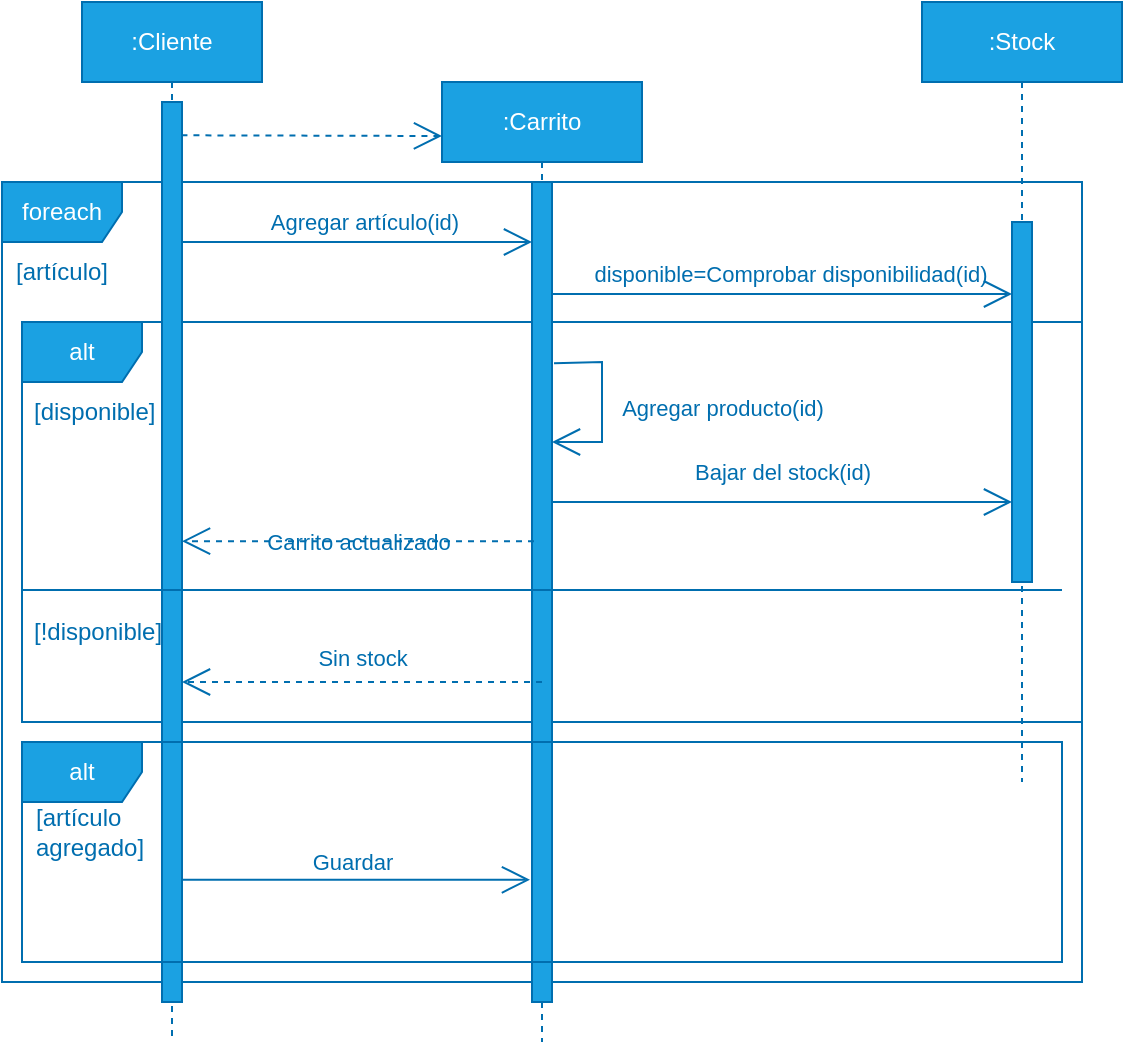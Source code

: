 <mxfile>
    <diagram id="MJYxTz9zbZZzLRWRzxXT" name="Page-1">
        <mxGraphModel dx="640" dy="540" grid="1" gridSize="10" guides="1" tooltips="1" connect="1" arrows="1" fold="1" page="1" pageScale="1" pageWidth="850" pageHeight="1100" math="0" shadow="0">
            <root>
                <mxCell id="0"/>
                <mxCell id="1" parent="0"/>
                <mxCell id="35" value="foreach" style="shape=umlFrame;whiteSpace=wrap;html=1;fillColor=#1ba1e2;fontColor=#ffffff;strokeColor=#006EAF;" parent="1" vertex="1">
                    <mxGeometry x="20" y="170" width="540" height="400" as="geometry"/>
                </mxCell>
                <mxCell id="20" value=":Cliente" style="shape=umlLifeline;perimeter=lifelinePerimeter;whiteSpace=wrap;html=1;container=1;collapsible=0;recursiveResize=0;outlineConnect=0;fillColor=#1ba1e2;fontColor=#ffffff;strokeColor=#006EAF;movable=1;resizable=1;rotatable=1;deletable=1;editable=1;connectable=1;" parent="1" vertex="1">
                    <mxGeometry x="60" y="80" width="90" height="520" as="geometry"/>
                </mxCell>
                <mxCell id="36" value="alt" style="shape=umlFrame;whiteSpace=wrap;html=1;fillColor=#1ba1e2;fontColor=#ffffff;strokeColor=#006EAF;" parent="20" vertex="1">
                    <mxGeometry x="-30" y="160" width="530" height="200" as="geometry"/>
                </mxCell>
                <mxCell id="21" value="" style="html=1;points=[];perimeter=orthogonalPerimeter;fillColor=#1ba1e2;fontColor=#ffffff;strokeColor=#006EAF;" parent="20" vertex="1">
                    <mxGeometry x="40" y="50" width="10" height="450" as="geometry"/>
                </mxCell>
                <mxCell id="41" value="[disponible]" style="text;html=1;strokeColor=none;fillColor=none;align=left;verticalAlign=middle;whiteSpace=wrap;rounded=0;fontColor=#006EAF;labelBackgroundColor=none;" parent="20" vertex="1">
                    <mxGeometry x="-26" y="190" width="60" height="30" as="geometry"/>
                </mxCell>
                <mxCell id="42" value="[!disponible]" style="text;html=1;strokeColor=none;fillColor=none;align=left;verticalAlign=middle;whiteSpace=wrap;rounded=0;fontColor=#006EAF;labelBackgroundColor=none;" parent="20" vertex="1">
                    <mxGeometry x="-26" y="300" width="50" height="30" as="geometry"/>
                </mxCell>
                <mxCell id="22" value=":Carrito" style="shape=umlLifeline;perimeter=lifelinePerimeter;whiteSpace=wrap;html=1;container=1;collapsible=0;recursiveResize=0;outlineConnect=0;fillColor=#1ba1e2;fontColor=#ffffff;strokeColor=#006EAF;" parent="1" vertex="1">
                    <mxGeometry x="240" y="120" width="100" height="480" as="geometry"/>
                </mxCell>
                <mxCell id="23" value="" style="html=1;points=[];perimeter=orthogonalPerimeter;fillColor=#1ba1e2;fontColor=#ffffff;strokeColor=#006EAF;" parent="22" vertex="1">
                    <mxGeometry x="45" y="50" width="10" height="410" as="geometry"/>
                </mxCell>
                <mxCell id="24" value="Agregar artículo(id)" style="endArrow=open;endFill=1;endSize=12;html=1;startArrow=none;fillColor=#1ba1e2;strokeColor=#006EAF;fontColor=#006EAF;labelBackgroundColor=none;" parent="22" source="23" target="22" edge="1">
                    <mxGeometry x="NaN" y="206" width="160" relative="1" as="geometry">
                        <mxPoint x="-140" y="80" as="sourcePoint"/>
                        <mxPoint x="11" y="80.0" as="targetPoint"/>
                        <mxPoint x="-89" y="-185" as="offset"/>
                    </mxGeometry>
                </mxCell>
                <mxCell id="25" value="Agregar producto(id)" style="endArrow=open;endFill=1;endSize=12;html=1;rounded=0;fillColor=#1ba1e2;strokeColor=#006EAF;fontColor=#006EAF;labelBackgroundColor=none;exitX=1.1;exitY=0.221;exitDx=0;exitDy=0;exitPerimeter=0;" parent="22" target="23" edge="1" source="23">
                    <mxGeometry x="0.053" y="60" width="160" relative="1" as="geometry">
                        <mxPoint x="60" y="140" as="sourcePoint"/>
                        <mxPoint x="55" y="200" as="targetPoint"/>
                        <Array as="points">
                            <mxPoint x="80" y="140"/>
                            <mxPoint x="80" y="160"/>
                            <mxPoint x="80" y="180"/>
                        </Array>
                        <mxPoint as="offset"/>
                    </mxGeometry>
                </mxCell>
                <mxCell id="32" value="Bajar del stock(id)" style="endArrow=open;endFill=1;endSize=12;html=1;fillColor=#1ba1e2;strokeColor=#006EAF;fontColor=#006EAF;labelBackgroundColor=none;" parent="22" target="27" edge="1">
                    <mxGeometry y="15" width="160" relative="1" as="geometry">
                        <mxPoint x="55" y="210" as="sourcePoint"/>
                        <mxPoint x="245" y="210" as="targetPoint"/>
                        <mxPoint as="offset"/>
                    </mxGeometry>
                </mxCell>
                <mxCell id="26" value=":Stock" style="shape=umlLifeline;perimeter=lifelinePerimeter;whiteSpace=wrap;html=1;container=1;collapsible=0;recursiveResize=0;outlineConnect=0;fillColor=#1ba1e2;fontColor=#ffffff;strokeColor=#006EAF;" parent="1" vertex="1">
                    <mxGeometry x="480" y="80" width="100" height="390" as="geometry"/>
                </mxCell>
                <mxCell id="27" value="" style="html=1;points=[];perimeter=orthogonalPerimeter;fillColor=#1ba1e2;fontColor=#ffffff;strokeColor=#006EAF;" parent="26" vertex="1">
                    <mxGeometry x="45" y="110" width="10" height="180" as="geometry"/>
                </mxCell>
                <mxCell id="28" value="" style="endArrow=open;endFill=1;endSize=12;html=1;exitX=0.972;exitY=0.037;exitDx=0;exitDy=0;exitPerimeter=0;fillColor=#1ba1e2;strokeColor=#006EAF;dashed=1;" parent="1" source="21" edge="1">
                    <mxGeometry width="160" relative="1" as="geometry">
                        <mxPoint x="250" y="280" as="sourcePoint"/>
                        <mxPoint x="240" y="147" as="targetPoint"/>
                    </mxGeometry>
                </mxCell>
                <mxCell id="29" value="disponible=Comprobar disponibilidad(id)" style="endArrow=open;endFill=1;endSize=12;html=1;fillColor=#1ba1e2;strokeColor=#006EAF;fontColor=#006EAF;labelBackgroundColor=none;" parent="1" edge="1">
                    <mxGeometry x="0.032" y="10" width="160" relative="1" as="geometry">
                        <mxPoint x="295" y="226" as="sourcePoint"/>
                        <mxPoint x="525" y="226" as="targetPoint"/>
                        <Array as="points">
                            <mxPoint x="320" y="226"/>
                        </Array>
                        <mxPoint as="offset"/>
                    </mxGeometry>
                </mxCell>
                <mxCell id="30" value="" style="endArrow=open;endFill=0;endSize=12;html=1;startArrow=none;startFill=0;fillColor=#1ba1e2;strokeColor=#006EAF;fontColor=#006EAF;labelBackgroundColor=none;" parent="1" edge="1">
                    <mxGeometry width="160" relative="1" as="geometry">
                        <mxPoint x="110" y="200" as="sourcePoint"/>
                        <mxPoint x="285" y="200.0" as="targetPoint"/>
                    </mxGeometry>
                </mxCell>
                <mxCell id="33" value="Carrito actualizado" style="endArrow=open;endSize=12;dashed=1;html=1;exitX=0.1;exitY=0.438;exitDx=0;exitDy=0;exitPerimeter=0;fillColor=#1ba1e2;strokeColor=#006EAF;fontColor=#006EAF;labelBackgroundColor=none;" parent="1" source="23" target="21" edge="1">
                    <mxGeometry width="160" relative="1" as="geometry">
                        <mxPoint x="200" y="410" as="sourcePoint"/>
                        <mxPoint x="305" y="272" as="targetPoint"/>
                    </mxGeometry>
                </mxCell>
                <mxCell id="34" value="Guardar" style="endArrow=open;endFill=0;endSize=12;html=1;startArrow=none;startFill=0;fillColor=#1ba1e2;strokeColor=#006EAF;fontColor=#006EAF;labelBackgroundColor=none;entryX=-0.1;entryY=0.851;entryDx=0;entryDy=0;entryPerimeter=0;" parent="1" source="21" target="23" edge="1">
                    <mxGeometry x="-0.022" y="9" width="160" relative="1" as="geometry">
                        <mxPoint x="95" y="470" as="sourcePoint"/>
                        <mxPoint x="286.08" y="429.42" as="targetPoint"/>
                        <mxPoint as="offset"/>
                    </mxGeometry>
                </mxCell>
                <mxCell id="37" value="" style="line;strokeWidth=1;fillColor=#1ba1e2;align=left;verticalAlign=middle;spacingTop=-1;spacingLeft=3;spacingRight=3;rotatable=0;labelPosition=right;points=[];portConstraint=eastwest;strokeColor=#006EAF;fontColor=#ffffff;" parent="1" vertex="1">
                    <mxGeometry x="30" y="370" width="520" height="8" as="geometry"/>
                </mxCell>
                <mxCell id="39" value="Sin stock" style="endArrow=open;endSize=12;dashed=1;html=1;fillColor=#1ba1e2;strokeColor=#006EAF;fontColor=#006EAF;labelBackgroundColor=none;" parent="1" target="21" edge="1">
                    <mxGeometry y="-12" width="160" relative="1" as="geometry">
                        <mxPoint x="290" y="420" as="sourcePoint"/>
                        <mxPoint x="115" y="368.02" as="targetPoint"/>
                        <mxPoint as="offset"/>
                    </mxGeometry>
                </mxCell>
                <mxCell id="40" value="[artículo]" style="text;html=1;strokeColor=none;fillColor=none;align=center;verticalAlign=middle;whiteSpace=wrap;rounded=0;fontColor=#006EAF;" parent="1" vertex="1">
                    <mxGeometry x="20" y="200" width="60" height="30" as="geometry"/>
                </mxCell>
                <mxCell id="43" value="alt" style="shape=umlFrame;whiteSpace=wrap;html=1;fillColor=#1ba1e2;fontColor=#ffffff;strokeColor=#006EAF;" vertex="1" parent="1">
                    <mxGeometry x="30" y="450" width="520" height="110" as="geometry"/>
                </mxCell>
                <mxCell id="44" value="[artículo agregado]" style="text;html=1;strokeColor=none;fillColor=none;align=left;verticalAlign=middle;whiteSpace=wrap;rounded=0;fontColor=#006EAF;labelBackgroundColor=none;" vertex="1" parent="1">
                    <mxGeometry x="35" y="480" width="60" height="30" as="geometry"/>
                </mxCell>
            </root>
        </mxGraphModel>
    </diagram>
</mxfile>